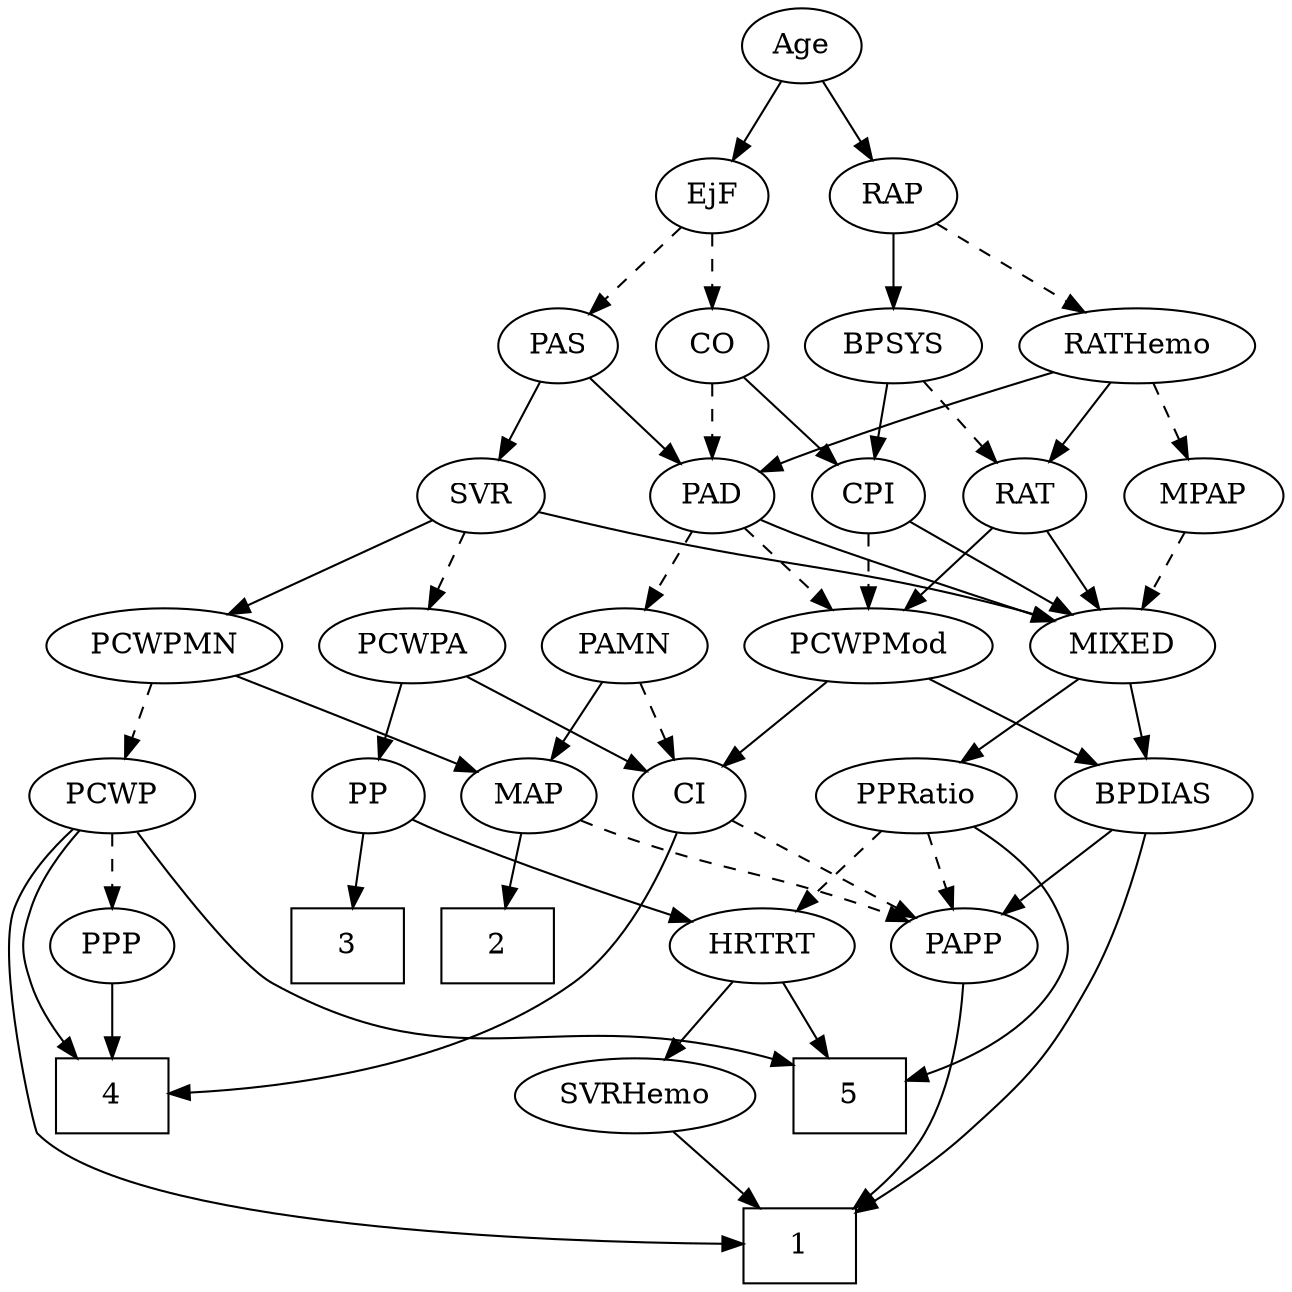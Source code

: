 strict digraph {
	graph [bb="0,0,626.48,612"];
	node [label="\N"];
	1	[height=0.5,
		pos="402.38,18",
		shape=box,
		width=0.75];
	2	[height=0.5,
		pos="265.38,162",
		shape=box,
		width=0.75];
	3	[height=0.5,
		pos="193.38,162",
		shape=box,
		width=0.75];
	4	[height=0.5,
		pos="100.38,90",
		shape=box,
		width=0.75];
	5	[height=0.5,
		pos="422.38,90",
		shape=box,
		width=0.75];
	Age	[height=0.5,
		pos="406.38,594",
		width=0.75];
	EjF	[height=0.5,
		pos="365.38,522",
		width=0.75];
	Age -> EjF	[pos="e,374.84,539.15 396.87,576.76 391.85,568.19 385.58,557.49 379.97,547.9",
		style=solid];
	RAP	[height=0.5,
		pos="448.38,522",
		width=0.77632];
	Age -> RAP	[pos="e,438.6,539.31 415.91,577.12 421.05,568.56 427.5,557.8 433.3,548.13",
		style=solid];
	CO	[height=0.5,
		pos="365.38,450",
		width=0.75];
	EjF -> CO	[pos="e,365.38,468.1 365.38,503.7 365.38,495.98 365.38,486.71 365.38,478.11",
		style=dashed];
	PAS	[height=0.5,
		pos="293.38,450",
		width=0.75];
	EjF -> PAS	[pos="e,308.18,465.38 350.81,506.83 340.63,496.94 326.86,483.55 315.35,472.36",
		style=dashed];
	BPSYS	[height=0.5,
		pos="448.38,450",
		width=1.0471];
	RAP -> BPSYS	[pos="e,448.38,468.1 448.38,503.7 448.38,495.98 448.38,486.71 448.38,478.11",
		style=solid];
	RATHemo	[height=0.5,
		pos="553.38,450",
		width=1.3721];
	RAP -> RATHemo	[pos="e,530.75,466.09 467.15,508.49 482.46,498.28 504.41,483.65 522.33,471.7",
		style=dashed];
	MIXED	[height=0.5,
		pos="549.38,306",
		width=1.1193];
	BPDIAS	[height=0.5,
		pos="560.38,234",
		width=1.1735];
	MIXED -> BPDIAS	[pos="e,557.69,252.1 552.1,287.7 553.31,279.98 554.77,270.71 556.12,262.11",
		style=solid];
	PPRatio	[height=0.5,
		pos="460.38,234",
		width=1.1013];
	MIXED -> PPRatio	[pos="e,479.35,249.92 530.07,289.81 517.62,280.02 501.25,267.15 487.51,256.34",
		style=solid];
	MPAP	[height=0.5,
		pos="591.38,378",
		width=0.97491];
	MPAP -> MIXED	[pos="e,559.26,323.47 581.43,360.41 576.35,351.95 570.08,341.49 564.43,332.08",
		style=dashed];
	CPI	[height=0.5,
		pos="439.38,378",
		width=0.75];
	BPSYS -> CPI	[pos="e,441.58,396.1 446.16,431.7 445.16,423.98 443.97,414.71 442.87,406.11",
		style=solid];
	RAT	[height=0.5,
		pos="511.38,378",
		width=0.75827];
	BPSYS -> RAT	[pos="e,498,393.86 462.68,433.12 471.12,423.73 481.95,411.7 491.25,401.36",
		style=dashed];
	PAD	[height=0.5,
		pos="365.38,378",
		width=0.79437];
	PAD -> MIXED	[pos="e,518.85,317.79 387.77,366.66 392.87,364.4 398.29,362.06 403.38,360 422.92,352.1 473.02,334.09 509.09,321.26",
		style=solid];
	PAMN	[height=0.5,
		pos="333.38,306",
		width=1.011];
	PAD -> PAMN	[pos="e,341.13,323.96 357.8,360.41 354.07,352.25 349.48,342.22 345.3,333.07",
		style=dashed];
	PCWPMod	[height=0.5,
		pos="439.38,306",
		width=1.4443];
	PAD -> PCWPMod	[pos="e,422.26,323.2 380.71,362.5 390.55,353.19 403.54,340.9 414.8,330.25",
		style=dashed];
	CO -> PAD	[pos="e,365.38,396.1 365.38,431.7 365.38,423.98 365.38,414.71 365.38,406.11",
		style=dashed];
	CO -> CPI	[pos="e,424.43,393.14 380.36,434.83 390.89,424.87 405.16,411.37 417.04,400.14",
		style=solid];
	PAS -> PAD	[pos="e,350.34,393.63 307.95,434.83 317.97,425.1 331.46,411.98 342.85,400.9",
		style=solid];
	SVR	[height=0.5,
		pos="264.38,378",
		width=0.77632];
	PAS -> SVR	[pos="e,271.2,395.47 286.51,432.41 283.11,424.22 278.94,414.14 275.13,404.95",
		style=solid];
	MAP	[height=0.5,
		pos="284.38,234",
		width=0.84854];
	PAMN -> MAP	[pos="e,295.68,251.15 322.02,288.76 315.96,280.11 308.37,269.27 301.6,259.6",
		style=solid];
	CI	[height=0.5,
		pos="360.38,234",
		width=0.75];
	PAMN -> CI	[pos="e,353.91,251.79 339.92,288.05 343,280.06 346.75,270.33 350.2,261.4",
		style=dashed];
	RATHemo -> MPAP	[pos="e,582.27,395.79 562.58,432.05 567.01,423.89 572.43,413.91 577.36,404.82",
		style=dashed];
	RATHemo -> PAD	[pos="e,387.76,389.37 517.92,437.38 487.34,427.13 442.11,411.48 403.38,396 401.31,395.17 399.18,394.3 397.05,393.4",
		style=solid];
	RATHemo -> RAT	[pos="e,521.17,395.31 543.21,432.05 538.19,423.68 532.02,413.4 526.46,404.13",
		style=solid];
	CPI -> MIXED	[pos="e,527.03,321.22 458.54,364.81 475.09,354.28 499.3,338.87 518.57,326.61",
		style=solid];
	CPI -> PCWPMod	[pos="e,439.38,324.1 439.38,359.7 439.38,351.98 439.38,342.71 439.38,334.11",
		style=dashed];
	RAT -> MIXED	[pos="e,540.35,323.63 520.19,360.76 524.73,352.4 530.37,342.02 535.48,332.61",
		style=solid];
	RAT -> PCWPMod	[pos="e,456.04,323.2 496.46,362.5 486.89,353.19 474.25,340.9 463.3,330.25",
		style=solid];
	SVR -> MIXED	[pos="e,519.25,318.14 289.43,369.88 300.95,366.7 314.82,363 327.38,360 403.77,341.76 424.68,344.91 500.38,324 503.37,323.18 506.43,322.27 \
509.51,321.31",
		style=solid];
	PCWPA	[height=0.5,
		pos="237.38,306",
		width=1.1555];
	SVR -> PCWPA	[pos="e,243.92,323.96 257.98,360.41 254.87,352.34 251.05,342.43 247.55,333.35",
		style=dashed];
	PCWPMN	[height=0.5,
		pos="127.38,306",
		width=1.3902];
	SVR -> PCWPMN	[pos="e,155.27,321.25 242.97,366.06 221.93,355.31 189.39,338.68 164.19,325.81",
		style=solid];
	PCWPMod -> BPDIAS	[pos="e,536.4,248.87 465.04,290.15 483.25,279.62 507.84,265.4 527.49,254.03",
		style=solid];
	PCWPMod -> CI	[pos="e,375.94,248.79 421.06,288.76 409.95,278.92 395.66,266.26 383.75,255.7",
		style=solid];
	PP	[height=0.5,
		pos="208.38,234",
		width=0.75];
	PCWPA -> PP	[pos="e,215.34,251.79 230.36,288.05 227.01,279.97 222.93,270.12 219.2,261.11",
		style=solid];
	PCWPA -> CI	[pos="e,340.59,246.26 261.68,291.17 281.81,279.72 310.45,263.42 331.69,251.33",
		style=solid];
	PCWPMN -> MAP	[pos="e,260.86,245.49 157.65,291.5 184.59,279.49 223.91,261.96 251.59,249.62",
		style=solid];
	PCWP	[height=0.5,
		pos="100.38,234",
		width=0.97491];
	PCWPMN -> PCWP	[pos="e,106.86,251.79 120.84,288.05 117.76,280.06 114.01,270.33 110.56,261.4",
		style=dashed];
	SVRHemo	[height=0.5,
		pos="327.38,90",
		width=1.3902];
	SVRHemo -> 1	[pos="e,384.03,36.124 344.78,72.765 354.25,63.925 366.15,52.817 376.67,42.997",
		style=solid];
	BPDIAS -> 1	[pos="e,429.54,35.097 557.38,215.89 553.69,197.42 546.4,167.51 534.38,144 515.93,107.9 507.78,99.91 478.38,72 466.23,60.463 451.38,49.538 \
438.04,40.639",
		style=solid];
	PAPP	[height=0.5,
		pos="477.38,162",
		width=0.88464];
	BPDIAS -> PAPP	[pos="e,494.34,177.3 541.96,217.46 530.29,207.62 515.04,194.76 502.29,184.01",
		style=solid];
	MAP -> 2	[pos="e,270.07,180.28 279.78,216.05 277.67,208.26 275.1,198.82 272.73,190.08",
		style=solid];
	MAP -> PAPP	[pos="e,452.99,173.79 308.35,222.38 313.59,220.18 319.15,217.94 324.38,216 373.8,197.67 387.96,198.33 437.38,180 439.45,179.23 441.57,\
178.42 443.7,177.58",
		style=dashed];
	PP -> 3	[pos="e,197.08,180.28 204.75,216.05 203.08,208.26 201.06,198.82 199.18,190.08",
		style=solid];
	HRTRT	[height=0.5,
		pos="388.38,162",
		width=1.1013];
	PP -> HRTRT	[pos="e,357.46,173.49 229.56,222.62 234.4,220.35 239.54,218.03 244.38,216 278.78,201.58 318.62,187.08 347.66,176.9",
		style=solid];
	PPP	[height=0.5,
		pos="45.381,162",
		width=0.75];
	PPP -> 4	[pos="e,86.924,108.13 57.315,145.81 64.127,137.14 72.84,126.05 80.644,116.12",
		style=solid];
	PPRatio -> 5	[pos="e,449.76,97.795 483.21,219.13 496.15,209.85 511.17,196.35 518.38,180 524.83,165.36 526.51,157.78 518.38,144 505.63,122.39 480.56,\
108.98 459.23,101.06",
		style=solid];
	PPRatio -> PAPP	[pos="e,473.19,180.28 464.5,216.05 466.39,208.26 468.68,198.82 470.8,190.08",
		style=dashed];
	PPRatio -> HRTRT	[pos="e,404.32,178.49 444.4,217.46 434.8,208.13 422.41,196.09 411.73,185.7",
		style=dashed];
	PCWP -> 1	[pos="e,375.27,20.659 70.458,224.39 49.278,216.55 22.41,202.67 9.3809,180 -17.464,133.3 18.097,99.556 64.381,72 114.71,42.036 288.1,26.784 \
365.07,21.36",
		style=solid];
	PCWP -> 4	[pos="e,100.38,108.19 100.38,215.87 100.38,191.67 100.38,147.21 100.38,118.39",
		style=solid];
	PCWP -> 5	[pos="e,395.19,104.83 106.23,216.12 114.31,195.5 130.96,161.26 157.38,144 240.95,89.424 285.1,135.24 385.31,107.72",
		style=solid];
	PCWP -> PPP	[pos="e,57.434,178.34 87.901,217.12 80.769,208.04 71.695,196.49 63.761,186.39",
		style=dashed];
	CI -> 4	[pos="e,127.67,92.137 353.71,216.19 344.82,195.97 327.15,162.46 301.38,144 252.05,108.66 180.82,96.882 137.73,92.957",
		style=solid];
	CI -> PAPP	[pos="e,456.15,175.7 379.96,221.28 398.41,210.25 426.29,193.57 447.51,180.87",
		style=dashed];
	PAPP -> 1	[pos="e,426.34,36.122 476.72,143.87 475.35,125.13 471.14,94.731 458.38,72 452.24,61.057 443.08,51.022 433.95,42.696",
		style=solid];
	HRTRT -> 5	[pos="e,413.99,108.28 396.61,144.05 400.48,136.09 405.18,126.41 409.5,117.51",
		style=solid];
	HRTRT -> SVRHemo	[pos="e,341.59,107.31 374.54,145.12 366.77,136.2 356.93,124.91 348.24,114.94",
		style=solid];
}
